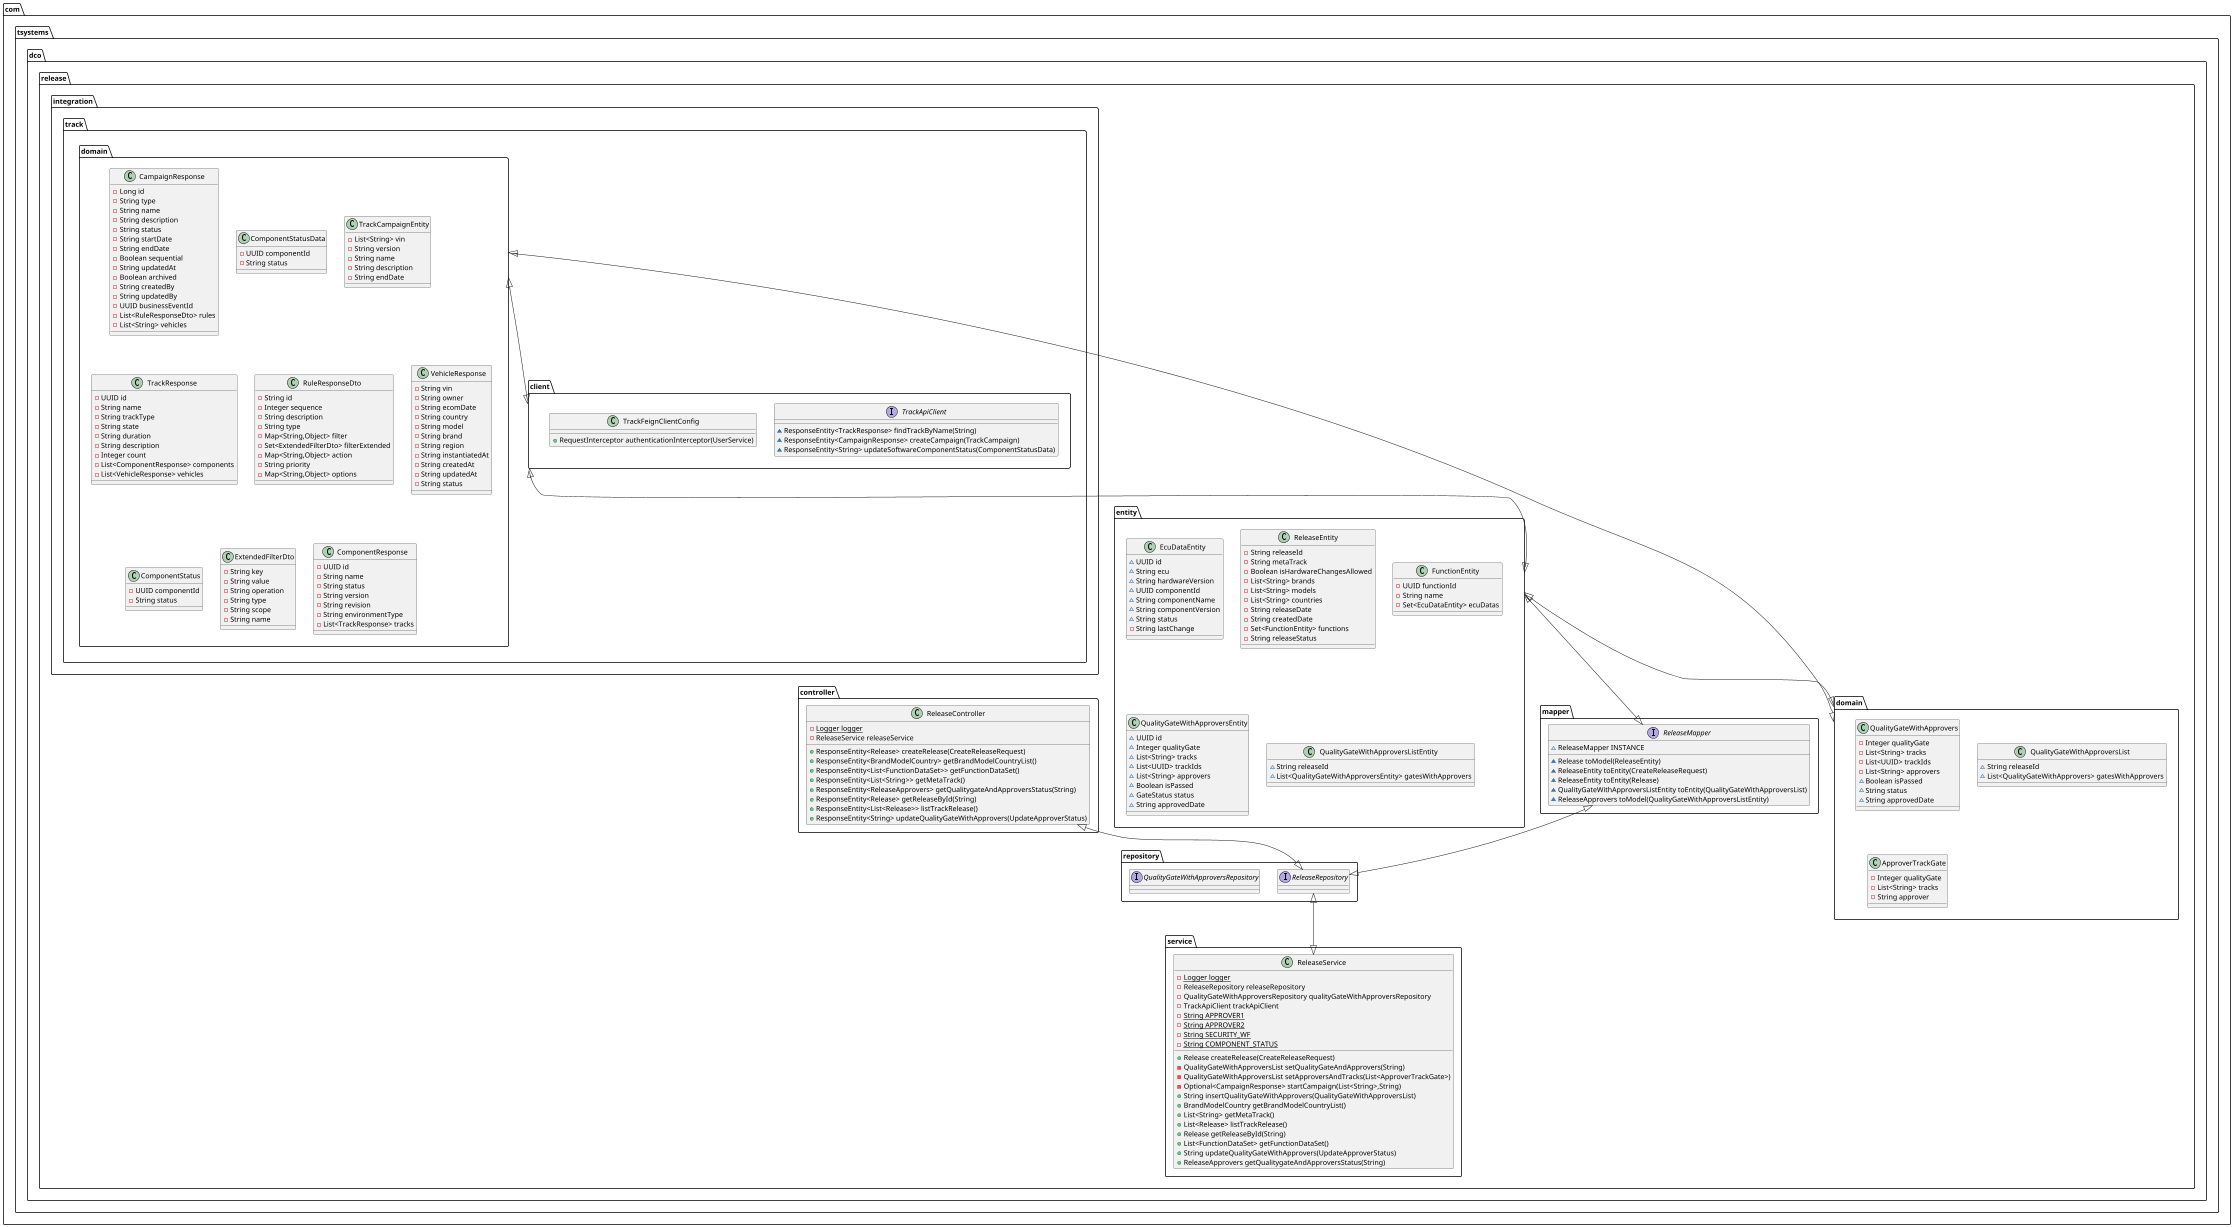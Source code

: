 @startuml
interface com.tsystems.dco.release.integration.track.client.TrackApiClient {
~ ResponseEntity<TrackResponse> findTrackByName(String)
~ ResponseEntity<CampaignResponse> createCampaign(TrackCampaign)
~ ResponseEntity<String> updateSoftwareComponentStatus(ComponentStatusData)
}
scale 0.5
class com.tsystems.dco.release.integration.track.domain.CampaignResponse {
- Long id
- String type
- String name
- String description
- String status
- String startDate
- String endDate
- Boolean sequential
- String updatedAt
- Boolean archived
- String createdBy
- String updatedBy
- UUID businessEventId
- List<RuleResponseDto> rules
- List<String> vehicles
}
class com.tsystems.dco.release.integration.track.domain.ComponentStatusData {
- UUID componentId
- String status
}

class com.tsystems.dco.release.integration.track.domain.TrackCampaignEntity {
- List<String> vin
- String version
- String name
- String description
- String endDate
}
class com.tsystems.dco.release.entity.EcuDataEntity {
~ UUID id
~ String ecu
~ String hardwareVersion
~ UUID componentId
~ String componentName
~ String componentVersion
~ String status
- String lastChange
}
class com.tsystems.dco.release.entity.ReleaseEntity {
- String releaseId
- String metaTrack
- Boolean isHardwareChangesAllowed
- List<String> brands
- List<String> models
- List<String> countries
- String releaseDate
- String createdDate
- Set<FunctionEntity> functions
- String releaseStatus
}
interface com.tsystems.dco.release.repository.ReleaseRepository {
}
class com.tsystems.dco.release.integration.track.domain.TrackResponse {
- UUID id
- String name
- String trackType
- String state
- String duration
- String description
- Integer count
- List<ComponentResponse> components
- List<VehicleResponse> vehicles
}


interface com.tsystems.dco.release.mapper.ReleaseMapper {
~ ReleaseMapper INSTANCE
~ Release toModel(ReleaseEntity)
~ ReleaseEntity toEntity(CreateReleaseRequest)
~ ReleaseEntity toEntity(Release)
~ QualityGateWithApproversListEntity toEntity(QualityGateWithApproversList)
~ ReleaseApprovers toModel(QualityGateWithApproversListEntity)
}
class com.tsystems.dco.release.entity.FunctionEntity {
- UUID functionId
- String name
- Set<EcuDataEntity> ecuDatas
}
class com.tsystems.dco.release.integration.track.domain.RuleResponseDto {
- String id
- Integer sequence
- String description
- String type
- Map<String,Object> filter
- Set<ExtendedFilterDto> filterExtended
- Map<String,Object> action
- String priority
- Map<String,Object> options
}
class com.tsystems.dco.release.entity.QualityGateWithApproversEntity {
~ UUID id
~ Integer qualityGate
~ List<String> tracks
~ List<UUID> trackIds
~ List<String> approvers
~ Boolean isPassed
~ GateStatus status
~ String approvedDate
}
class com.tsystems.dco.release.integration.track.domain.VehicleResponse {
- String vin
- String owner
- String ecomDate
- String country
- String model
- String brand
- String region
- String instantiatedAt
- String createdAt
- String updatedAt
- String status
}
interface com.tsystems.dco.release.repository.QualityGateWithApproversRepository {
}
class com.tsystems.dco.release.domain.QualityGateWithApprovers {
- Integer qualityGate
- List<String> tracks
- List<UUID> trackIds
- List<String> approvers
~ Boolean isPassed
~ String status
~ String approvedDate
}
class com.tsystems.dco.release.integration.track.domain.ComponentStatus {
- UUID componentId
- String status
}
class com.tsystems.dco.release.entity.QualityGateWithApproversListEntity {
~ String releaseId
~ List<QualityGateWithApproversEntity> gatesWithApprovers
}
class com.tsystems.dco.release.domain.QualityGateWithApproversList {
~ String releaseId
~ List<QualityGateWithApprovers> gatesWithApprovers
}
class com.tsystems.dco.release.integration.track.domain.ExtendedFilterDto {
- String key
- String value
- String operation
- String type
- String scope
- String name
}
class com.tsystems.dco.release.service.ReleaseService {
- {static} Logger logger
- ReleaseRepository releaseRepository
- QualityGateWithApproversRepository qualityGateWithApproversRepository
- TrackApiClient trackApiClient
- {static} String APPROVER1
- {static} String APPROVER2
- {static} String SECURITY_WF
- {static} String COMPONENT_STATUS
+ Release createRelease(CreateReleaseRequest)
- QualityGateWithApproversList setQualityGateAndApprovers(String)
- QualityGateWithApproversList setApproversAndTracks(List<ApproverTrackGate>)
- Optional<CampaignResponse> startCampaign(List<String>,String)
+ String insertQualityGateWithApprovers(QualityGateWithApproversList)
+ BrandModelCountry getBrandModelCountryList()
+ List<String> getMetaTrack()
+ List<Release> listTrackRelease()
+ Release getReleaseById(String)
+ List<FunctionDataSet> getFunctionDataSet()
+ String updateQualityGateWithApprovers(UpdateApproverStatus)
+ ReleaseApprovers getQualitygateAndApproversStatus(String)
}
class com.tsystems.dco.release.controller.ReleaseController {
- {static} Logger logger
- ReleaseService releaseService
+ ResponseEntity<Release> createRelease(CreateReleaseRequest)
+ ResponseEntity<BrandModelCountry> getBrandModelCountryList()
+ ResponseEntity<List<FunctionDataSet>> getFunctionDataSet()
+ ResponseEntity<List<String>> getMetaTrack()
+ ResponseEntity<ReleaseApprovers> getQualitygateAndApproversStatus(String)
+ ResponseEntity<Release> getReleaseById(String)
+ ResponseEntity<List<Release>> listTrackRelease()
+ ResponseEntity<String> updateQualityGateWithApprovers(UpdateApproverStatus)
}
class com.tsystems.dco.release.integration.track.client.TrackFeignClientConfig {
+ RequestInterceptor authenticationInterceptor(UserService)
}
class com.tsystems.dco.release.domain.ApproverTrackGate {
- Integer qualityGate
- List<String> tracks
- String approver
}
class com.tsystems.dco.release.integration.track.domain.ComponentResponse {
- UUID id
- String name
- String status
- String version
- String revision
- String environmentType
- List<TrackResponse> tracks
}


com.tsystems.dco.release.mapper.ReleaseMapper <|--|> com.tsystems.dco.release.repository.ReleaseRepository
com.tsystems.dco.release.repository.ReleaseRepository  <|--|> com.tsystems.dco.release.service.ReleaseService
com.tsystems.dco.release.controller.ReleaseController  <|--|> com.tsystems.dco.release.repository.ReleaseRepository
com.tsystems.dco.release.integration.track.domain <|--|> com.tsystems.dco.release.integration.track.client
com.tsystems.dco.release.integration.track.client <|--|> com.tsystems.dco.release.entity
com.tsystems.dco.release.entity  <|--|> com.tsystems.dco.release.mapper.ReleaseMapper 

com.tsystems.dco.release.entity <|--|> com.tsystems.dco.release.domain
com.tsystems.dco.release.domain <|--|> com.tsystems.dco.release.integration.track.domain
@enduml
